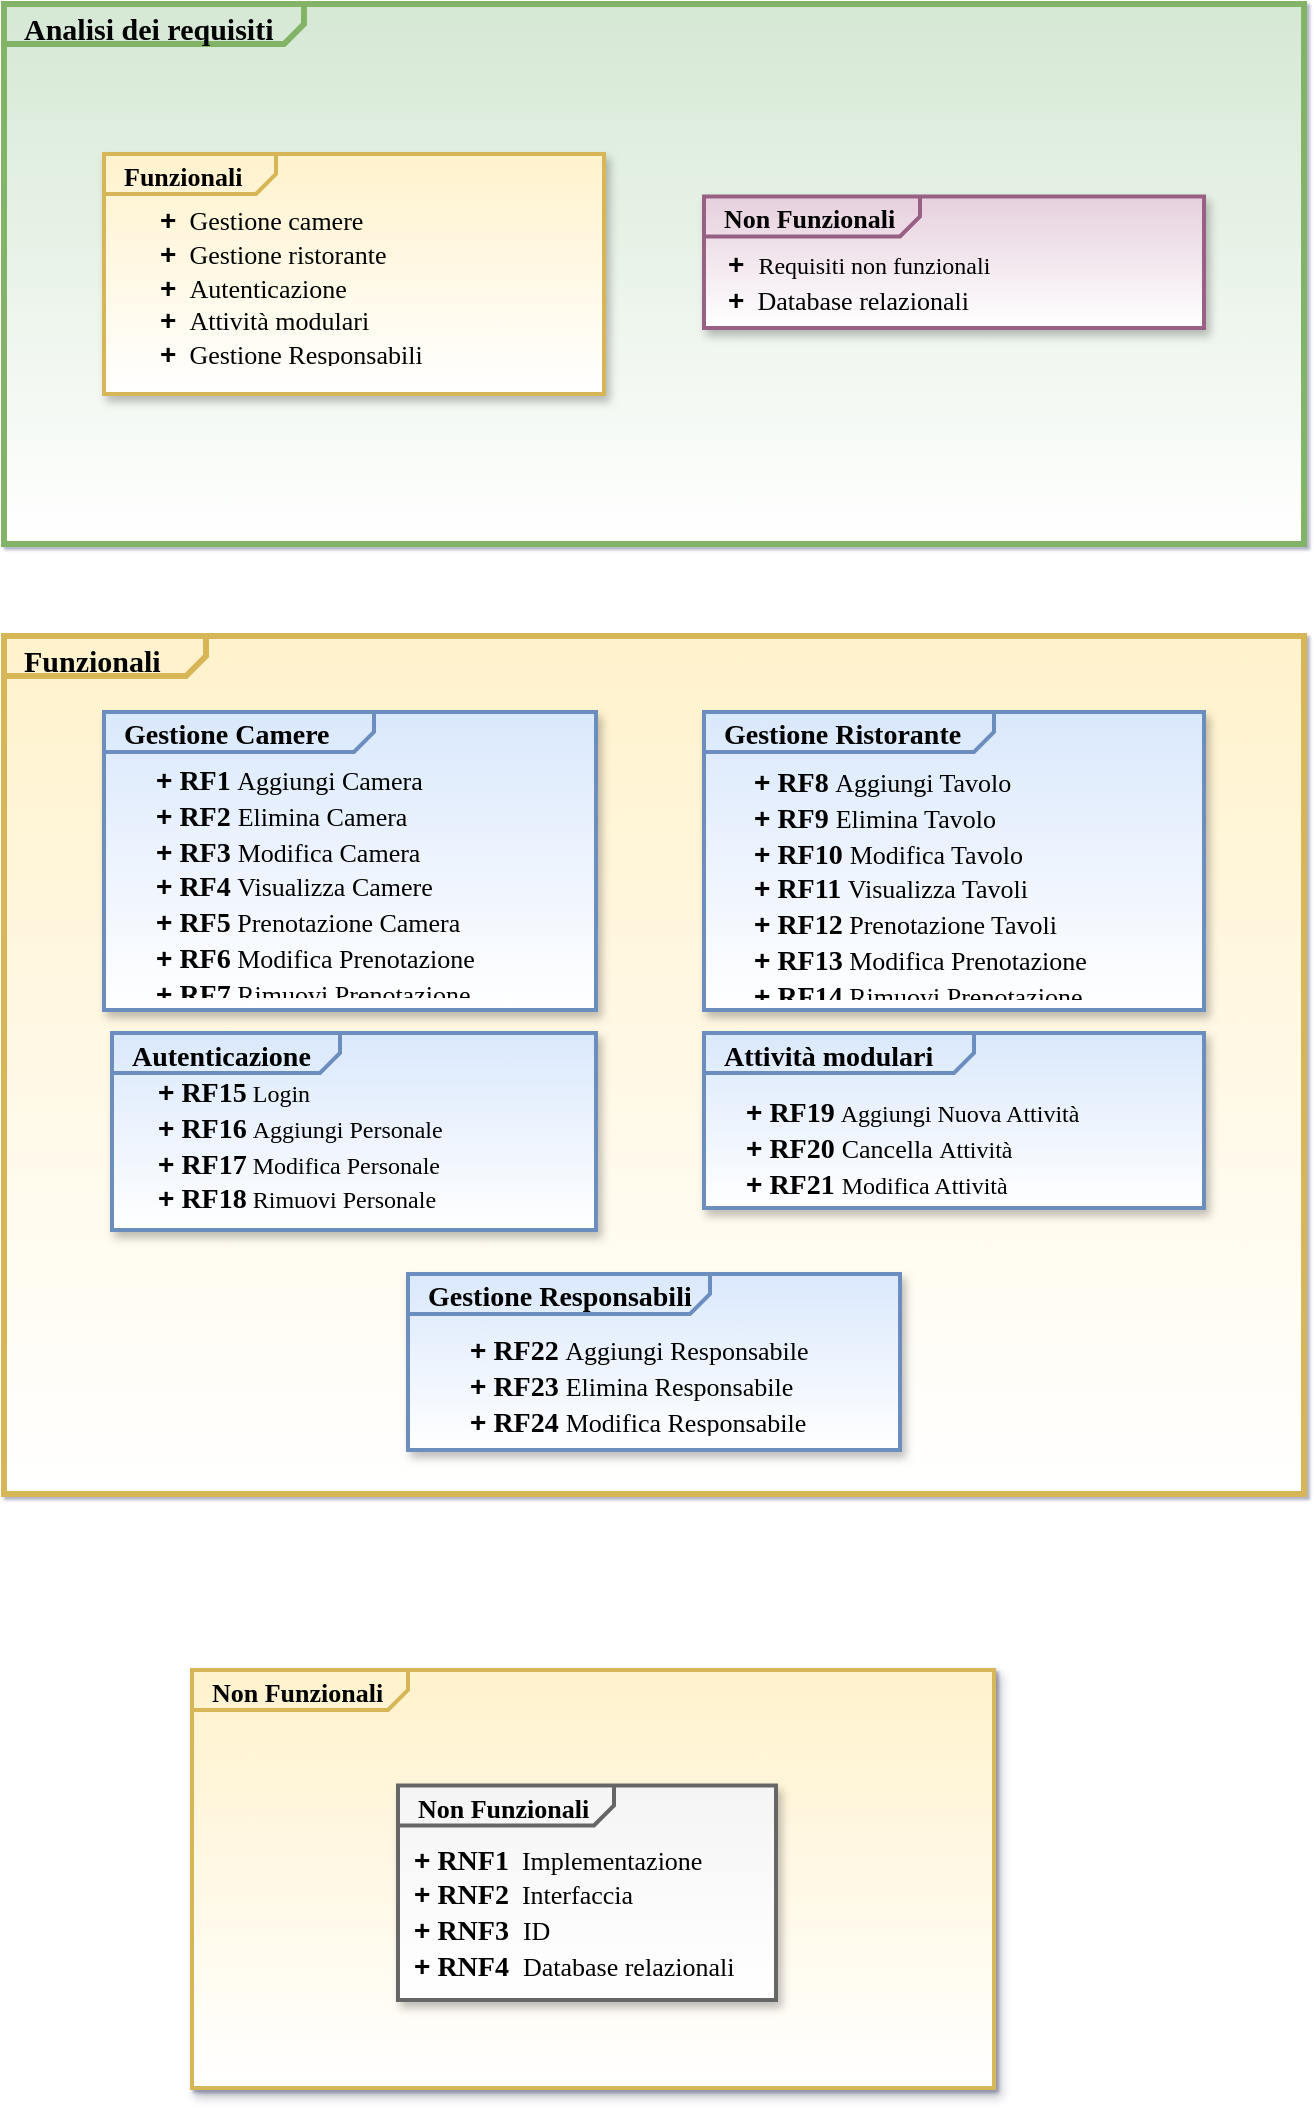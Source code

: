<mxfile version="14.5.3" type="github">
  <diagram id="C5RBs43oDa-KdzZeNtuy" name="Page-1">
    <mxGraphModel dx="868" dy="450" grid="1" gridSize="11" guides="1" tooltips="1" connect="1" arrows="1" fold="1" page="1" pageScale="1" pageWidth="827" pageHeight="1169" background="none" math="0" shadow="1">
      <root>
        <mxCell id="WIyWlLk6GJQsqaUBKTNV-0" />
        <mxCell id="WIyWlLk6GJQsqaUBKTNV-1" parent="WIyWlLk6GJQsqaUBKTNV-0" />
        <mxCell id="D3HDeSOzt5VXVgKv0Lmd-0" value="&lt;p style=&quot;margin: 0px ; margin-top: 4px ; margin-left: 10px ; text-align: left&quot;&gt;&lt;b&gt;&lt;font style=&quot;font-size: 15px&quot; face=&quot;Times New Roman&quot;&gt;Funzionali&lt;/font&gt;&lt;/b&gt;&lt;/p&gt;" style="html=1;shape=mxgraph.sysml.package;align=left;spacingLeft=5;verticalAlign=top;spacingTop=0;labelX=101;html=1;overflow=fill;strokeColor=#d6b656;fillColor=#fff2cc;strokeWidth=3;noLabel=0;autosize=0;gradientColor=#FFFFFF;" parent="WIyWlLk6GJQsqaUBKTNV-1" vertex="1">
          <mxGeometry x="100" y="341" width="650" height="429" as="geometry" />
        </mxCell>
        <mxCell id="k0MtGU1XWSH5WdgynkM5-4" value="&lt;p style=&quot;margin: 0px ; margin-top: 4px ; margin-left: 10px ; text-align: left&quot;&gt;&lt;b&gt;&lt;font style=&quot;font-size: 14px&quot; face=&quot;Times New Roman&quot;&gt;Gestione Responsabili&lt;/font&gt;&lt;/b&gt;&lt;/p&gt;" style="html=1;shape=mxgraph.sysml.package;align=left;spacingLeft=5;verticalAlign=top;spacingTop=-3;labelX=151;html=1;overflow=fill;strokeColor=#6c8ebf;strokeWidth=2;fontSize=12;fillColor=#dae8fc;shadow=1;gradientColor=#FFFFFF;" vertex="1" parent="WIyWlLk6GJQsqaUBKTNV-1">
          <mxGeometry x="302" y="660" width="246" height="88" as="geometry" />
        </mxCell>
        <mxCell id="D3HDeSOzt5VXVgKv0Lmd-4" value="&lt;p style=&quot;margin: 0px ; margin-top: 4px ; margin-left: 10px ; text-align: left&quot;&gt;&lt;b&gt;&lt;font face=&quot;Times New Roman&quot; style=&quot;font-size: 15px&quot;&gt;Analisi dei requisiti&lt;/font&gt;&lt;/b&gt;&lt;/p&gt;" style="html=1;shape=mxgraph.sysml.package;align=left;spacingLeft=5;verticalAlign=top;spacingTop=-3;labelX=150;html=1;overflow=fill;strokeColor=#82b366;strokeWidth=3;fillColor=#d5e8d4;gradientColor=#FFFFFF;" parent="WIyWlLk6GJQsqaUBKTNV-1" vertex="1">
          <mxGeometry x="100" y="25" width="650" height="270" as="geometry" />
        </mxCell>
        <mxCell id="D3HDeSOzt5VXVgKv0Lmd-6" value="&lt;p style=&quot;margin: 0px ; margin-top: 4px ; margin-left: 10px ; text-align: left&quot;&gt;&lt;b&gt;&lt;font style=&quot;font-size: 13px&quot; face=&quot;Times New Roman&quot;&gt;Non Funzionali&lt;/font&gt;&lt;/b&gt;&lt;/p&gt;" style="html=1;shape=mxgraph.sysml.package;align=left;spacingLeft=5;verticalAlign=top;spacingTop=-3;labelX=108;html=1;overflow=fill;strokeColor=#996185;strokeWidth=2;fontSize=12;fillColor=#e6d0de;shadow=1;gradientColor=#FFFFFF;" parent="WIyWlLk6GJQsqaUBKTNV-1" vertex="1">
          <mxGeometry x="450" y="121.25" width="250" height="65.75" as="geometry" />
        </mxCell>
        <mxCell id="D3HDeSOzt5VXVgKv0Lmd-5" value="&lt;p style=&quot;margin: 0px ; margin-top: 4px ; margin-left: 10px ; text-align: left&quot;&gt;&lt;b&gt;&lt;font face=&quot;Times New Roman&quot; style=&quot;font-size: 13px&quot;&gt;Funzionali&lt;/font&gt;&lt;/b&gt;&lt;/p&gt;" style="html=1;shape=mxgraph.sysml.package;align=left;spacingLeft=5;verticalAlign=top;spacingTop=-3;labelX=86;html=1;overflow=fill;fontSize=12;strokeColor=#d6b656;fillColor=#fff2cc;strokeWidth=2;shadow=1;gradientColor=#FFFFFF;" parent="WIyWlLk6GJQsqaUBKTNV-1" vertex="1">
          <mxGeometry x="150" y="100" width="250" height="120" as="geometry" />
        </mxCell>
        <mxCell id="Pwwx5OgXnvk-JeBYDkTg-12" value="&lt;font style=&quot;font-size: 14px&quot;&gt;&lt;font&gt;&lt;b&gt;&lt;font style=&quot;font-size: 14px&quot;&gt;+&lt;/font&gt;&lt;font face=&quot;Times New Roman&quot; style=&quot;font-size: 13px&quot;&gt;&amp;nbsp;&amp;nbsp;&lt;/font&gt;&lt;/b&gt;&lt;/font&gt;&lt;span style=&quot;font-size: 13px ; font-family: &amp;#34;times new roman&amp;#34;&quot;&gt;Gestione camere&lt;/span&gt;&lt;br&gt;&lt;b&gt;&lt;font style=&quot;font-size: 14px&quot;&gt;+&lt;/font&gt;&lt;/b&gt;&lt;span style=&quot;font-size: 13px ; font-family: &amp;#34;times new roman&amp;#34;&quot;&gt;&amp;nbsp;&lt;/span&gt;&lt;span style=&quot;font-size: 13px ; font-family: &amp;#34;times new roman&amp;#34;&quot;&gt;&amp;nbsp;Gestione ristorante&lt;/span&gt;&lt;br&gt;&lt;b&gt;&lt;font style=&quot;font-size: 14px&quot;&gt;+&lt;/font&gt;&lt;/b&gt;&lt;span style=&quot;font-size: 13px ; font-family: &amp;#34;times new roman&amp;#34;&quot;&gt;&amp;nbsp;&amp;nbsp;&lt;/span&gt;&lt;span style=&quot;font-size: 13px ; font-family: &amp;#34;times new roman&amp;#34;&quot;&gt;Autenticazione&lt;/span&gt;&lt;br&gt;&lt;b&gt;&lt;font style=&quot;font-size: 14px&quot;&gt;+&lt;/font&gt;&lt;/b&gt;&lt;span style=&quot;font-size: 13px ; font-family: &amp;#34;times new roman&amp;#34;&quot;&gt;&amp;nbsp;&lt;/span&gt;&lt;span style=&quot;font-family: &amp;#34;times new roman&amp;#34; ; font-size: 13px&quot;&gt;&amp;nbsp;Attività modulari&lt;br&gt;&lt;/span&gt;&lt;b&gt;+&lt;/b&gt;&lt;span style=&quot;font-size: 13px ; font-family: &amp;#34;times new roman&amp;#34;&quot;&gt;&amp;nbsp;&lt;/span&gt;&lt;span style=&quot;font-family: &amp;#34;times new roman&amp;#34; ; font-size: 13px&quot;&gt;&amp;nbsp;Gestione Responsabili&lt;br&gt;&lt;/span&gt;&lt;/font&gt;" style="text;strokeColor=none;fillColor=none;html=1;whiteSpace=wrap;verticalAlign=middle;overflow=hidden;" parent="WIyWlLk6GJQsqaUBKTNV-1" vertex="1">
          <mxGeometry x="176" y="122.5" width="160" height="85" as="geometry" />
        </mxCell>
        <mxCell id="Pwwx5OgXnvk-JeBYDkTg-14" value="&lt;b style=&quot;font-size: 14px&quot;&gt;+&lt;font face=&quot;Times New Roman&quot;&gt;&amp;nbsp;&amp;nbsp;&lt;/font&gt;&lt;/b&gt;&lt;span style=&quot;font-family: &amp;#34;times new roman&amp;#34;&quot;&gt;Requisiti non funzionali&lt;/span&gt;&lt;br&gt;&lt;div&gt;&lt;b&gt;&lt;font style=&quot;font-size: 14px&quot;&gt;+&lt;/font&gt;&lt;/b&gt;&lt;span style=&quot;font-size: 13px ; font-family: &amp;#34;times new roman&amp;#34;&quot;&gt;&amp;nbsp;&lt;/span&gt;&lt;span style=&quot;font-size: 13px ; font-family: &amp;#34;times new roman&amp;#34;&quot;&gt;&amp;nbsp;Database relazionali&lt;/span&gt;&lt;br&gt;&lt;/div&gt;" style="text;html=1;whiteSpace=wrap;verticalAlign=middle;overflow=hidden;" parent="WIyWlLk6GJQsqaUBKTNV-1" vertex="1">
          <mxGeometry x="460" y="144" width="180" height="39" as="geometry" />
        </mxCell>
        <mxCell id="D3HDeSOzt5VXVgKv0Lmd-7" value="&lt;p style=&quot;margin: 0px ; margin-top: 4px ; margin-left: 10px ; text-align: left&quot;&gt;&lt;b&gt;&lt;font style=&quot;font-size: 14px&quot; face=&quot;Times New Roman&quot;&gt;Gestione Camere&lt;/font&gt;&lt;/b&gt;&lt;/p&gt;" style="html=1;shape=mxgraph.sysml.package;align=left;spacingLeft=5;verticalAlign=top;spacingTop=-3;labelX=135;html=1;overflow=fill;strokeColor=#6c8ebf;strokeWidth=2;fontSize=12;fillColor=#dae8fc;shadow=1;gradientColor=#FFFFFF;" parent="WIyWlLk6GJQsqaUBKTNV-1" vertex="1">
          <mxGeometry x="150" y="379" width="246" height="149" as="geometry" />
        </mxCell>
        <mxCell id="D3HDeSOzt5VXVgKv0Lmd-9" value="&lt;p style=&quot;margin: 0px ; margin-top: 4px ; margin-left: 10px ; text-align: left&quot;&gt;&lt;b&gt;&lt;font style=&quot;font-size: 14px&quot; face=&quot;Times New Roman&quot;&gt;Gestione Ristorante&lt;/font&gt;&lt;/b&gt;&lt;/p&gt;" style="html=1;shape=mxgraph.sysml.package;align=left;spacingLeft=5;verticalAlign=top;spacingTop=-3;labelX=145;html=1;overflow=fill;strokeColor=#6c8ebf;strokeWidth=2;fontSize=12;fillColor=#dae8fc;shadow=1;gradientColor=#FFFFFF;" parent="WIyWlLk6GJQsqaUBKTNV-1" vertex="1">
          <mxGeometry x="450" y="379" width="250" height="149" as="geometry" />
        </mxCell>
        <mxCell id="D3HDeSOzt5VXVgKv0Lmd-12" value="&lt;font&gt;&lt;font&gt;&lt;font style=&quot;font-weight: bold ; font-size: 14px&quot;&gt;&lt;font face=&quot;Helvetica&quot;&gt;+&lt;/font&gt; RF1&lt;/font&gt;&lt;font style=&quot;font-size: 13px&quot;&gt;&lt;b&gt;&amp;nbsp;&lt;/b&gt;Aggiungi Camera&lt;br&gt;&lt;/font&gt;&lt;/font&gt;&lt;font face=&quot;Helvetica&quot; style=&quot;font-size: 14px ; font-weight: 700&quot;&gt;+&lt;/font&gt;&lt;span style=&quot;font-size: 14px ; font-weight: 700&quot;&gt;&amp;nbsp;RF2&lt;/span&gt;&lt;span style=&quot;font-size: 14px ; font-weight: 700&quot;&gt;&amp;nbsp;&lt;/span&gt;&lt;font style=&quot;font-size: 13px&quot;&gt;Elimina Camera&lt;/font&gt;&lt;br&gt;&lt;font face=&quot;Helvetica&quot; style=&quot;font-size: 14px ; font-weight: 700&quot;&gt;+&lt;/font&gt;&lt;span style=&quot;font-size: 14px ; font-weight: 700&quot;&gt;&amp;nbsp;RF3&lt;/span&gt;&lt;span style=&quot;font-size: 14px ; font-weight: 700&quot;&gt;&amp;nbsp;&lt;/span&gt;&lt;font style=&quot;font-size: 13px&quot;&gt;Modifica Camera&lt;/font&gt;&lt;br&gt;&lt;font face=&quot;Helvetica&quot; style=&quot;font-size: 14px ; font-weight: 700&quot;&gt;+&lt;/font&gt;&lt;span style=&quot;font-size: 14px ; font-weight: 700&quot;&gt;&amp;nbsp;RF4&lt;/span&gt;&lt;span style=&quot;font-size: 13px&quot;&gt;&amp;nbsp;&lt;/span&gt;&lt;span style=&quot;font-size: 13px&quot;&gt;Visualizza Camere&lt;/span&gt;&lt;br&gt;&lt;font face=&quot;Helvetica&quot; style=&quot;font-size: 14px ; font-weight: 700&quot;&gt;+&lt;/font&gt;&lt;span style=&quot;font-size: 14px ; font-weight: 700&quot;&gt;&amp;nbsp;RF&lt;/span&gt;&lt;b&gt;&lt;font style=&quot;font-size: 14px&quot;&gt;5&lt;/font&gt;&lt;/b&gt;&lt;span style=&quot;font-size: 13px&quot;&gt;&amp;nbsp;Prenotazione Camera&lt;/span&gt;&lt;br&gt;&lt;font face=&quot;Helvetica&quot; style=&quot;font-size: 14px ; font-weight: 700&quot;&gt;+&lt;/font&gt;&lt;span style=&quot;font-size: 14px ; font-weight: 700&quot;&gt;&amp;nbsp;RF&lt;/span&gt;&lt;b&gt;&lt;font style=&quot;font-size: 14px&quot;&gt;6&lt;/font&gt;&lt;/b&gt;&lt;span style=&quot;font-size: 13px&quot;&gt;&amp;nbsp;&lt;/span&gt;&lt;span style=&quot;font-size: 13px&quot;&gt;Modifica Prenotazione&lt;/span&gt;&lt;br&gt;&lt;font face=&quot;Helvetica&quot; style=&quot;font-size: 14px ; font-weight: 700&quot;&gt;+&lt;/font&gt;&lt;span style=&quot;font-size: 14px ; font-weight: 700&quot;&gt;&amp;nbsp;RF&lt;/span&gt;&lt;b&gt;&lt;font style=&quot;font-size: 14px&quot;&gt;7&lt;/font&gt;&lt;/b&gt;&lt;span style=&quot;font-size: 13px&quot;&gt;&amp;nbsp;&lt;/span&gt;&lt;span style=&quot;font-size: 13px&quot;&gt;Rimuovi Prenotazione&lt;/span&gt;&lt;/font&gt;" style="text;strokeColor=none;fillColor=none;html=1;whiteSpace=wrap;verticalAlign=middle;overflow=hidden;fontFamily=Times New Roman;" parent="WIyWlLk6GJQsqaUBKTNV-1" vertex="1">
          <mxGeometry x="174" y="402.5" width="220" height="120.5" as="geometry" />
        </mxCell>
        <mxCell id="D3HDeSOzt5VXVgKv0Lmd-14" value="&lt;p style=&quot;margin: 0px ; margin-top: 4px ; margin-left: 10px ; text-align: left&quot;&gt;&lt;b&gt;&lt;font style=&quot;font-size: 14px&quot; face=&quot;Times New Roman&quot;&gt;Autenticazione&lt;/font&gt;&lt;/b&gt;&lt;/p&gt;" style="html=1;shape=mxgraph.sysml.package;align=left;spacingLeft=5;verticalAlign=top;spacingTop=-3;labelX=114;html=1;overflow=fill;strokeColor=#6c8ebf;strokeWidth=2;fontSize=12;fillColor=#dae8fc;shadow=1;gradientColor=#FFFFFF;" parent="WIyWlLk6GJQsqaUBKTNV-1" vertex="1">
          <mxGeometry x="154" y="539.5" width="242" height="98.5" as="geometry" />
        </mxCell>
        <mxCell id="D3HDeSOzt5VXVgKv0Lmd-15" value="&lt;p style=&quot;margin: 0px ; margin-top: 4px ; margin-left: 10px ; text-align: left&quot;&gt;&lt;b&gt;&lt;font style=&quot;font-size: 14px&quot; face=&quot;Times New Roman&quot;&gt;Attività modulari&lt;/font&gt;&lt;/b&gt;&lt;/p&gt;" style="html=1;shape=mxgraph.sysml.package;align=left;spacingLeft=5;verticalAlign=top;spacingTop=-3;labelX=135;html=1;overflow=fill;strokeColor=#6c8ebf;strokeWidth=2;fontSize=12;fillColor=#dae8fc;shadow=1;gradientColor=#FFFFFF;" parent="WIyWlLk6GJQsqaUBKTNV-1" vertex="1">
          <mxGeometry x="450" y="539.5" width="250" height="87.5" as="geometry" />
        </mxCell>
        <mxCell id="D3HDeSOzt5VXVgKv0Lmd-18" value="&lt;p style=&quot;margin: 0px ; margin-top: 4px ; margin-left: 10px ; text-align: left&quot;&gt;&lt;b&gt;&lt;font style=&quot;font-size: 13px&quot; face=&quot;Times New Roman&quot;&gt;Non Funzionali&lt;/font&gt;&lt;/b&gt;&lt;/p&gt;" style="html=1;shape=mxgraph.sysml.package;align=left;spacingLeft=5;verticalAlign=top;spacingTop=-3;labelX=108;html=1;overflow=fill;strokeWidth=2;fontSize=12;shadow=1;strokeColor=#d6b656;fillColor=#fff2cc;gradientColor=#FFFFFF;" parent="WIyWlLk6GJQsqaUBKTNV-1" vertex="1">
          <mxGeometry x="194" y="858" width="401" height="209" as="geometry" />
        </mxCell>
        <mxCell id="D3HDeSOzt5VXVgKv0Lmd-19" value="&lt;p style=&quot;margin: 0px ; margin-top: 4px ; margin-left: 10px ; text-align: left&quot;&gt;&lt;b&gt;&lt;font style=&quot;font-size: 13px&quot; face=&quot;Times New Roman&quot;&gt;Non Funzionali&lt;/font&gt;&lt;/b&gt;&lt;/p&gt;" style="html=1;shape=mxgraph.sysml.package;align=left;spacingLeft=5;verticalAlign=top;spacingTop=-3;labelX=108;html=1;overflow=fill;strokeWidth=2;fontSize=12;shadow=1;strokeColor=#666666;fillColor=#f5f5f5;gradientColor=#FFFFFF;" parent="WIyWlLk6GJQsqaUBKTNV-1" vertex="1">
          <mxGeometry x="297" y="915.75" width="189" height="107.25" as="geometry" />
        </mxCell>
        <mxCell id="D3HDeSOzt5VXVgKv0Lmd-20" value="&lt;font&gt;&lt;font&gt;&lt;font style=&quot;font-weight: bold ; font-size: 14px&quot;&gt;&lt;font face=&quot;Helvetica&quot;&gt;+&lt;/font&gt;&amp;nbsp;RNF1&lt;/font&gt;&lt;font style=&quot;font-weight: bold ; font-size: 13px&quot;&gt;&amp;nbsp; &lt;/font&gt;&lt;font style=&quot;font-size: 13px&quot;&gt;Implementazione&lt;/font&gt;&lt;/font&gt;&lt;br&gt;&lt;font face=&quot;Helvetica&quot; style=&quot;font-size: 14px ; font-weight: 700&quot;&gt;+&lt;/font&gt;&lt;span style=&quot;font-size: 14px ; font-weight: 700&quot;&gt;&amp;nbsp;RNF&lt;/span&gt;&lt;b&gt;&lt;font style=&quot;font-size: 14px&quot;&gt;2&lt;/font&gt;&lt;/b&gt;&lt;span style=&quot;font-size: 13px&quot;&gt;&amp;nbsp;&lt;/span&gt;&lt;span style=&quot;font-size: 13px&quot;&gt;&amp;nbsp;Interfaccia&lt;br&gt;&lt;/span&gt;&lt;font&gt;&lt;font face=&quot;Helvetica&quot; style=&quot;font-size: 14px ; font-weight: 700&quot;&gt;+&lt;/font&gt;&lt;span style=&quot;font-size: 14px ; font-weight: 700&quot;&gt;&amp;nbsp;RNF3&lt;/span&gt;&lt;b style=&quot;font-size: 14px&quot;&gt;&amp;nbsp;&amp;nbsp;&lt;/b&gt;&lt;font style=&quot;font-size: 13px&quot;&gt;ID&lt;/font&gt;&lt;br&gt;&lt;/font&gt;&lt;font face=&quot;Helvetica&quot; style=&quot;font-size: 14px ; font-weight: 700&quot;&gt;+&lt;/font&gt;&lt;span style=&quot;font-size: 14px ; font-weight: 700&quot;&gt;&amp;nbsp;RNF4&lt;/span&gt;&lt;b&gt;&lt;font style=&quot;font-size: 14px&quot;&gt;&amp;nbsp;&amp;nbsp;&lt;/font&gt;&lt;/b&gt;&lt;span style=&quot;font-size: 13px&quot;&gt;Database relazionali&lt;/span&gt;&lt;br&gt;&lt;/font&gt;" style="text;strokeColor=none;fillColor=none;html=1;whiteSpace=wrap;verticalAlign=middle;overflow=hidden;fontFamily=Times New Roman;" parent="WIyWlLk6GJQsqaUBKTNV-1" vertex="1">
          <mxGeometry x="303" y="942" width="183" height="74" as="geometry" />
        </mxCell>
        <mxCell id="k0MtGU1XWSH5WdgynkM5-0" value="&lt;font&gt;&lt;font&gt;&lt;font style=&quot;font-weight: bold ; font-size: 14px&quot;&gt;&lt;font face=&quot;Helvetica&quot;&gt;+&lt;/font&gt;&amp;nbsp;RF8&lt;/font&gt;&lt;font style=&quot;font-size: 13px&quot;&gt;&lt;b&gt;&amp;nbsp;&lt;/b&gt;Aggiungi Tavolo&lt;br&gt;&lt;/font&gt;&lt;/font&gt;&lt;font face=&quot;Helvetica&quot; style=&quot;font-size: 14px ; font-weight: 700&quot;&gt;+&lt;/font&gt;&lt;span style=&quot;font-size: 14px ; font-weight: 700&quot;&gt;&amp;nbsp;RF&lt;/span&gt;&lt;span style=&quot;font-size: 14px ; font-weight: 700&quot;&gt;9&amp;nbsp;&lt;/span&gt;&lt;font style=&quot;font-size: 13px&quot;&gt;Elimina Tavolo&lt;/font&gt;&lt;br&gt;&lt;font face=&quot;Helvetica&quot; style=&quot;font-size: 14px ; font-weight: 700&quot;&gt;+&lt;/font&gt;&lt;span style=&quot;font-size: 14px ; font-weight: 700&quot;&gt;&amp;nbsp;RF&lt;/span&gt;&lt;span style=&quot;font-size: 14px ; font-weight: 700&quot;&gt;10&amp;nbsp;&lt;/span&gt;&lt;font style=&quot;font-size: 13px&quot;&gt;Modifica Tavolo&lt;/font&gt;&lt;br&gt;&lt;font face=&quot;Helvetica&quot; style=&quot;font-size: 14px ; font-weight: 700&quot;&gt;+&lt;/font&gt;&lt;span style=&quot;font-size: 14px ; font-weight: 700&quot;&gt;&amp;nbsp;RF&lt;/span&gt;&lt;b&gt;&lt;font style=&quot;font-size: 14px&quot;&gt;11&lt;/font&gt;&lt;/b&gt;&lt;span style=&quot;font-size: 13px&quot;&gt;&amp;nbsp;&lt;/span&gt;&lt;span style=&quot;font-size: 13px&quot;&gt;Visualizza Tavoli&lt;/span&gt;&lt;br&gt;&lt;font face=&quot;Helvetica&quot; style=&quot;font-size: 14px ; font-weight: 700&quot;&gt;+&lt;/font&gt;&lt;span style=&quot;font-size: 14px ; font-weight: 700&quot;&gt;&amp;nbsp;RF&lt;/span&gt;&lt;b&gt;&lt;font style=&quot;font-size: 14px&quot;&gt;12&lt;/font&gt;&lt;/b&gt;&lt;span style=&quot;font-size: 13px&quot;&gt;&amp;nbsp;Prenotazione Tavoli&lt;/span&gt;&lt;br&gt;&lt;font face=&quot;Helvetica&quot; style=&quot;font-size: 14px ; font-weight: 700&quot;&gt;+&lt;/font&gt;&lt;span style=&quot;font-size: 14px ; font-weight: 700&quot;&gt;&amp;nbsp;RF&lt;/span&gt;&lt;b&gt;&lt;font style=&quot;font-size: 14px&quot;&gt;13&lt;/font&gt;&lt;/b&gt;&lt;span style=&quot;font-size: 13px&quot;&gt;&amp;nbsp;&lt;/span&gt;&lt;span style=&quot;font-size: 13px&quot;&gt;Modifica Prenotazione&lt;/span&gt;&lt;br&gt;&lt;font face=&quot;Helvetica&quot; style=&quot;font-size: 14px ; font-weight: 700&quot;&gt;+&lt;/font&gt;&lt;span style=&quot;font-size: 14px ; font-weight: 700&quot;&gt;&amp;nbsp;RF&lt;/span&gt;&lt;b&gt;&lt;font style=&quot;font-size: 14px&quot;&gt;14&lt;/font&gt;&lt;/b&gt;&lt;span style=&quot;font-size: 13px&quot;&gt;&amp;nbsp;&lt;/span&gt;&lt;span style=&quot;font-size: 13px&quot;&gt;Rimuovi Prenotazione&lt;/span&gt;&lt;/font&gt;" style="text;strokeColor=none;fillColor=none;html=1;whiteSpace=wrap;verticalAlign=middle;overflow=hidden;fontFamily=Times New Roman;" vertex="1" parent="WIyWlLk6GJQsqaUBKTNV-1">
          <mxGeometry x="473" y="404" width="220" height="120.5" as="geometry" />
        </mxCell>
        <mxCell id="k0MtGU1XWSH5WdgynkM5-1" value="&lt;font&gt;&lt;font style=&quot;font-size: 14px&quot;&gt;&lt;font style=&quot;font-size: 14px&quot;&gt;&lt;font face=&quot;Helvetica&quot; style=&quot;font-weight: 700&quot;&gt;+&lt;/font&gt;&lt;span style=&quot;font-weight: 700&quot;&gt;&amp;nbsp;RF&lt;/span&gt;&lt;b&gt;15&lt;/b&gt;&lt;/font&gt;&lt;font style=&quot;font-size: 12px&quot;&gt;&lt;span&gt;&amp;nbsp;&lt;/span&gt;Login&lt;br style=&quot;font-size: 12px&quot;&gt;&lt;/font&gt;&lt;/font&gt;&lt;font face=&quot;Helvetica&quot; style=&quot;font-size: 14px ; font-weight: 700&quot;&gt;+&lt;/font&gt;&lt;span style=&quot;font-size: 14px ; font-weight: 700&quot;&gt;&amp;nbsp;RF&lt;/span&gt;&lt;span style=&quot;font-weight: 700&quot;&gt;&lt;font style=&quot;font-size: 14px&quot;&gt;16&lt;/font&gt;&lt;/span&gt;&lt;span style=&quot;font-size: 12px ; font-weight: 700&quot;&gt;&amp;nbsp;&lt;/span&gt;&lt;font style=&quot;font-size: 12px&quot;&gt;Aggiungi Personale&lt;/font&gt;&lt;br style=&quot;font-size: 12px&quot;&gt;&lt;font face=&quot;Helvetica&quot; style=&quot;font-size: 14px ; font-weight: 700&quot;&gt;+&lt;/font&gt;&lt;span style=&quot;font-size: 14px ; font-weight: 700&quot;&gt;&amp;nbsp;RF&lt;/span&gt;&lt;span style=&quot;font-weight: 700&quot;&gt;&lt;font style=&quot;font-size: 14px&quot;&gt;17&lt;/font&gt;&lt;/span&gt;&lt;span style=&quot;font-size: 12px ; font-weight: 700&quot;&gt; &lt;/span&gt;&lt;span style=&quot;font-size: 12px&quot;&gt;Modifica Personale&lt;/span&gt;&lt;br style=&quot;font-size: 12px&quot;&gt;&lt;font face=&quot;Helvetica&quot; style=&quot;font-size: 14px ; font-weight: 700&quot;&gt;+&lt;/font&gt;&lt;span style=&quot;font-size: 14px ; font-weight: 700&quot;&gt;&amp;nbsp;RF&lt;/span&gt;&lt;b&gt;&lt;font style=&quot;font-size: 14px&quot;&gt;18&lt;/font&gt;&lt;/b&gt;&lt;span style=&quot;font-size: 12px&quot;&gt;&amp;nbsp;Rimuovi Personale&lt;/span&gt;&lt;br&gt;&lt;/font&gt;" style="text;strokeColor=none;fillColor=none;html=1;whiteSpace=wrap;verticalAlign=middle;overflow=hidden;fontFamily=Times New Roman;fontSize=12;" vertex="1" parent="WIyWlLk6GJQsqaUBKTNV-1">
          <mxGeometry x="175" y="557" width="176" height="77" as="geometry" />
        </mxCell>
        <mxCell id="k0MtGU1XWSH5WdgynkM5-2" value="&lt;font&gt;&lt;font&gt;&lt;font style=&quot;font-weight: bold ; font-size: 14px&quot;&gt;&lt;font face=&quot;Helvetica&quot;&gt;+&lt;/font&gt;&amp;nbsp;RF19&lt;/font&gt;&lt;font style=&quot;font-size: 12px&quot;&gt;&lt;b&gt;&amp;nbsp;&lt;/b&gt;Aggiungi Nuova Attività&lt;br&gt;&lt;/font&gt;&lt;/font&gt;&lt;font face=&quot;Helvetica&quot; style=&quot;font-size: 14px ; font-weight: 700&quot;&gt;+&lt;/font&gt;&lt;span style=&quot;font-size: 14px ; font-weight: 700&quot;&gt;&amp;nbsp;RF&lt;/span&gt;&lt;span style=&quot;font-size: 14px ; font-weight: 700&quot;&gt;20 &lt;/span&gt;&lt;span style=&quot;font-size: 13px&quot;&gt;Cancella&lt;b&gt;&amp;nbsp;&lt;/b&gt;&lt;/span&gt;&lt;font style=&quot;font-size: 12px&quot;&gt;Attività&lt;/font&gt;&lt;br&gt;&lt;font face=&quot;Helvetica&quot; style=&quot;font-size: 14px ; font-weight: 700&quot;&gt;+&lt;/font&gt;&lt;span style=&quot;font-size: 14px ; font-weight: 700&quot;&gt;&amp;nbsp;RF&lt;/span&gt;&lt;span style=&quot;font-size: 14px ; font-weight: 700&quot;&gt;21&amp;nbsp;&lt;/span&gt;&lt;font style=&quot;font-size: 12px&quot;&gt;Modifica Attività&lt;/font&gt;&lt;br&gt;&lt;br&gt;&lt;br&gt;&lt;/font&gt;" style="text;strokeColor=none;fillColor=none;html=1;whiteSpace=wrap;verticalAlign=middle;overflow=hidden;fontFamily=Times New Roman;" vertex="1" parent="WIyWlLk6GJQsqaUBKTNV-1">
          <mxGeometry x="469" y="568" width="212" height="55" as="geometry" />
        </mxCell>
        <mxCell id="k0MtGU1XWSH5WdgynkM5-3" value="&lt;font&gt;&lt;font&gt;&lt;font style=&quot;font-weight: bold ; font-size: 14px&quot;&gt;&lt;font face=&quot;Helvetica&quot;&gt;+&lt;/font&gt;&amp;nbsp;RF22&lt;/font&gt;&lt;font style=&quot;font-size: 13px&quot;&gt;&lt;b&gt;&amp;nbsp;&lt;/b&gt;Aggiungi Responsabile&lt;br&gt;&lt;/font&gt;&lt;/font&gt;&lt;font face=&quot;Helvetica&quot; style=&quot;font-size: 14px ; font-weight: 700&quot;&gt;+&lt;/font&gt;&lt;span style=&quot;font-size: 14px ; font-weight: 700&quot;&gt;&amp;nbsp;RF&lt;/span&gt;&lt;span style=&quot;font-size: 14px ; font-weight: 700&quot;&gt;23&amp;nbsp;&lt;/span&gt;&lt;font style=&quot;font-size: 13px&quot;&gt;Elimina Responsabile&lt;/font&gt;&lt;br&gt;&lt;font face=&quot;Helvetica&quot; style=&quot;font-size: 14px ; font-weight: 700&quot;&gt;+&lt;/font&gt;&lt;span style=&quot;font-size: 14px ; font-weight: 700&quot;&gt;&amp;nbsp;RF&lt;/span&gt;&lt;span style=&quot;font-size: 14px ; font-weight: 700&quot;&gt;24&amp;nbsp;&lt;/span&gt;&lt;font style=&quot;font-size: 13px&quot;&gt;Modifica Responsabile&lt;/font&gt;&lt;br&gt;&lt;br&gt;&lt;/font&gt;" style="text;strokeColor=none;fillColor=none;html=1;whiteSpace=wrap;verticalAlign=middle;overflow=hidden;fontFamily=Times New Roman;" vertex="1" parent="WIyWlLk6GJQsqaUBKTNV-1">
          <mxGeometry x="330.75" y="687.5" width="180.5" height="55" as="geometry" />
        </mxCell>
      </root>
    </mxGraphModel>
  </diagram>
</mxfile>
